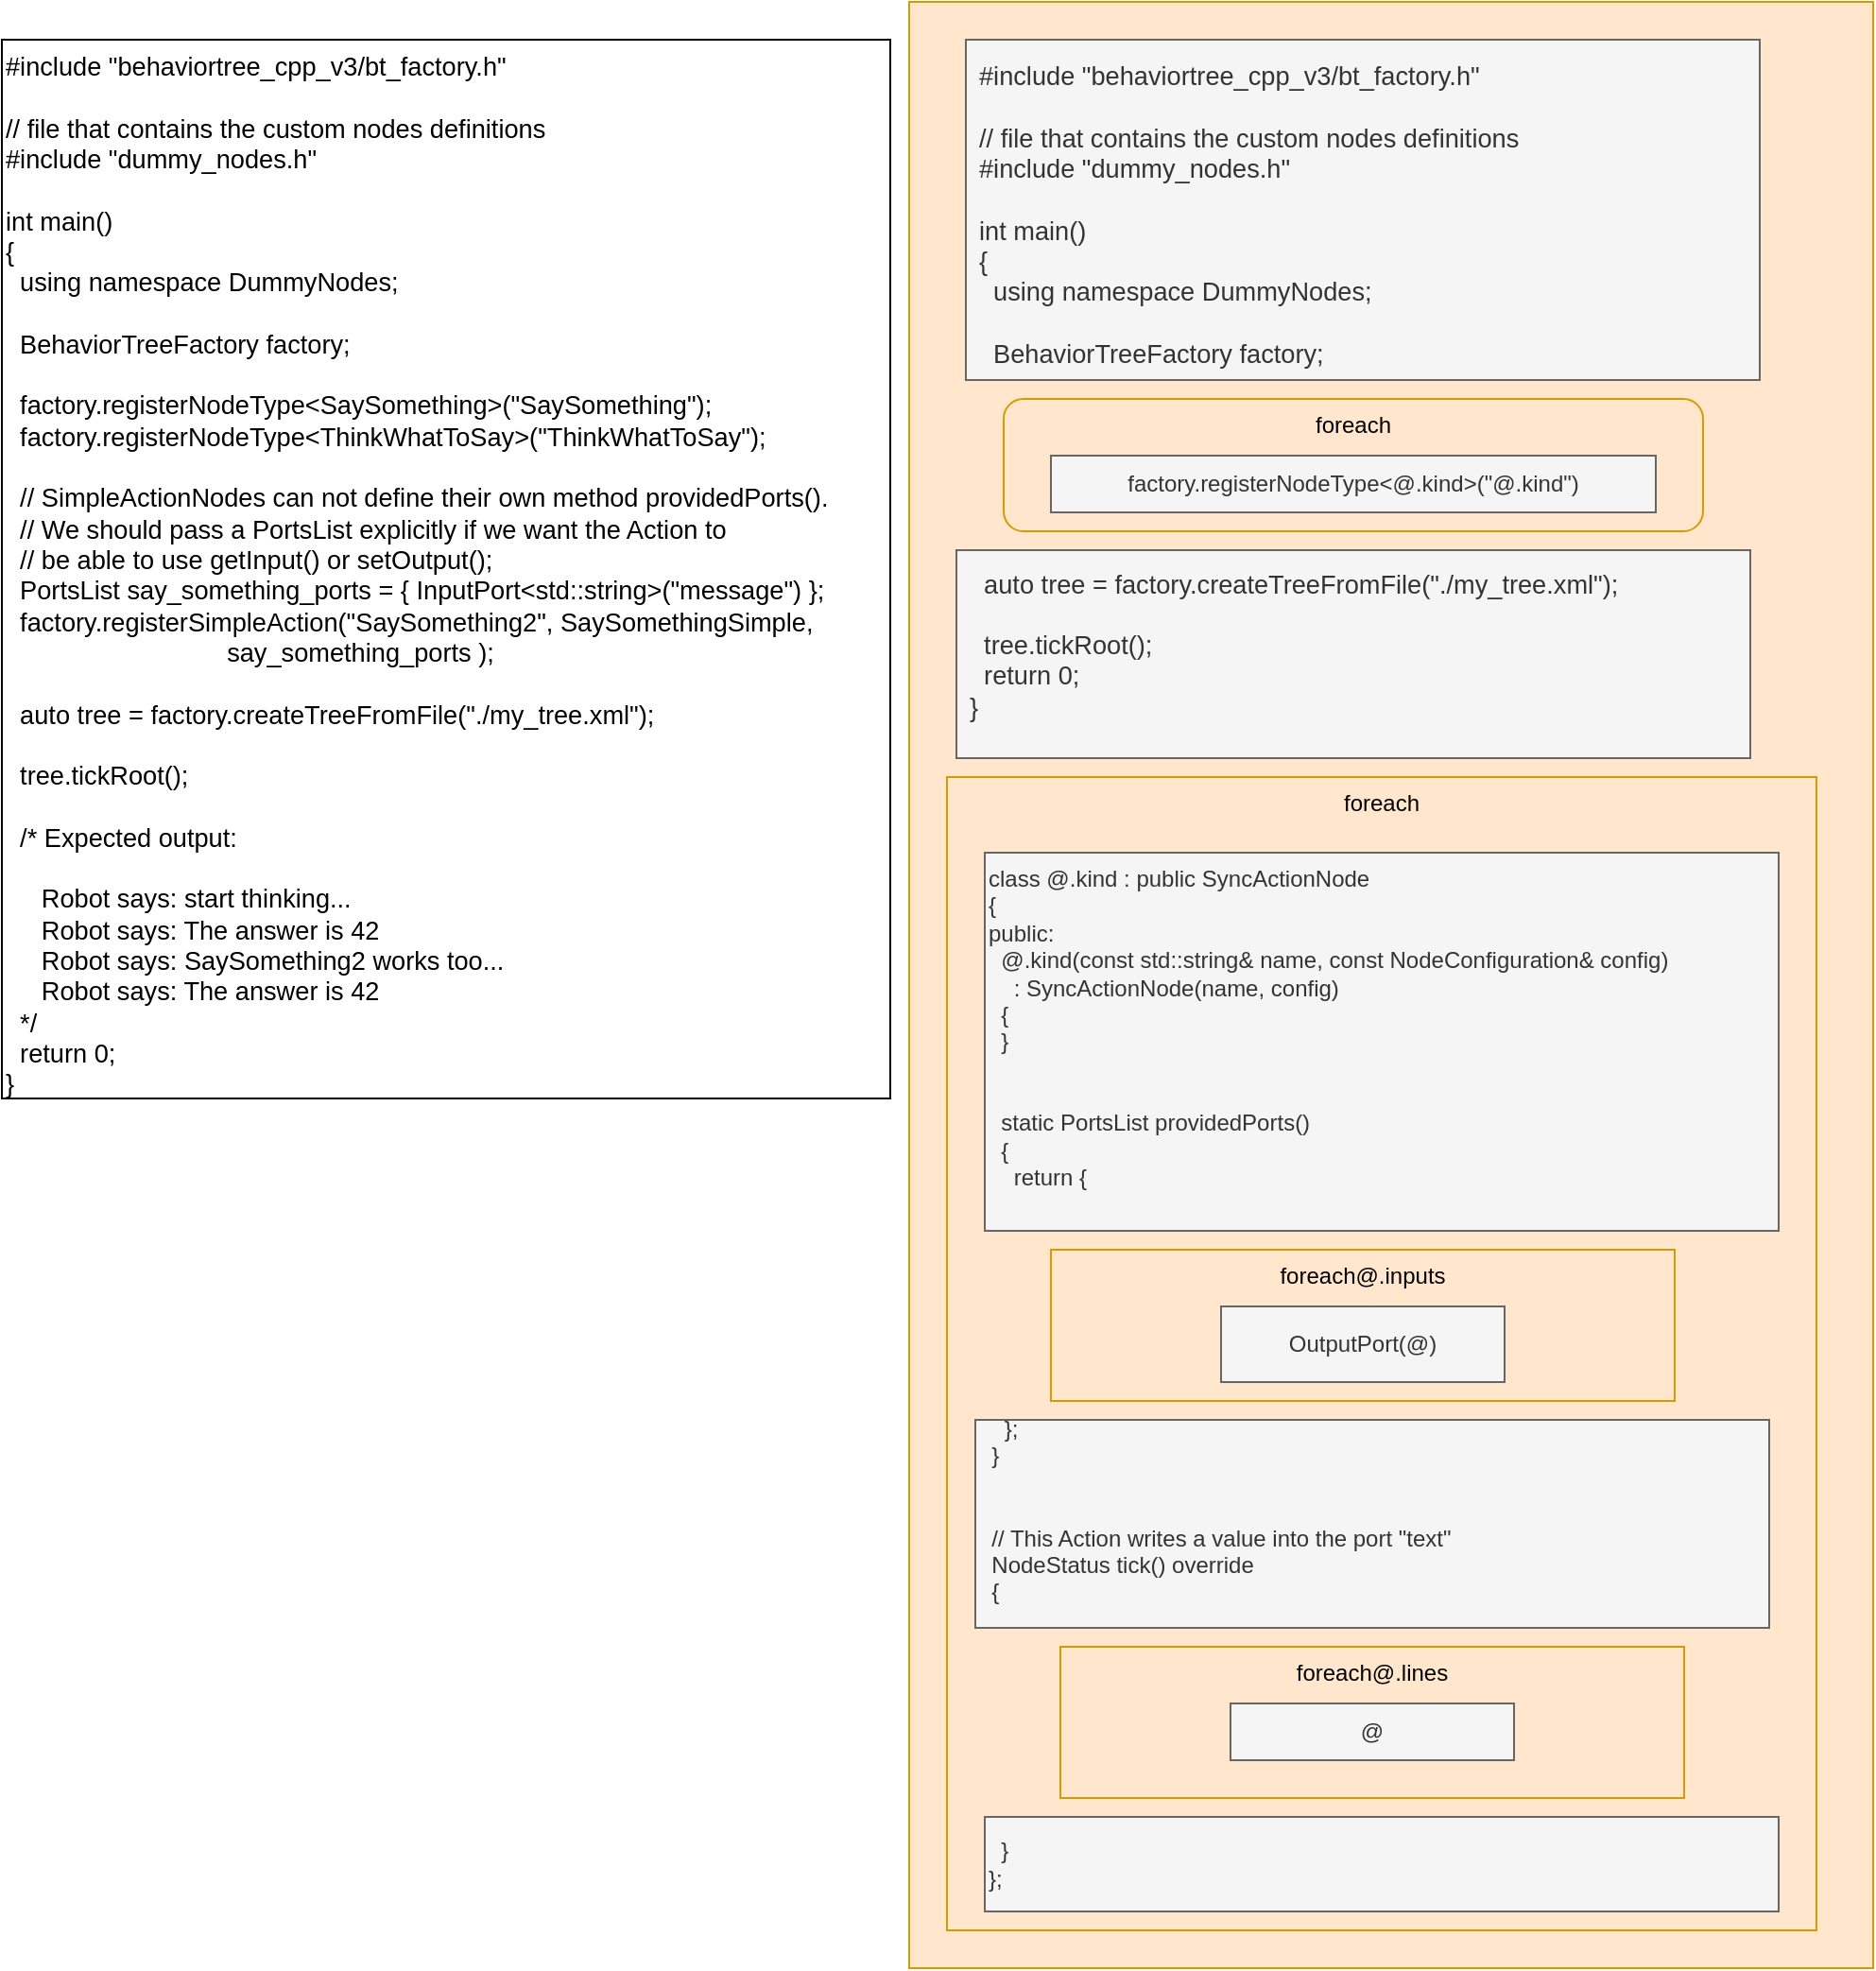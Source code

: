 <mxfile version="14.6.13" type="device"><diagram id="fXFrYCuuAlG7geQBxDCR" name="Page-1"><mxGraphModel dx="2212" dy="1612" grid="1" gridSize="10" guides="1" tooltips="1" connect="1" arrows="1" fold="1" page="1" pageScale="1" pageWidth="1100" pageHeight="850" math="0" shadow="0"><root><mxCell id="0"/><mxCell id="1" parent="0"/><mxCell id="29DH0mCel90zcqd0_ikR-16" value="" style="rounded=0;whiteSpace=wrap;html=1;align=center;fillColor=#ffe6cc;strokeColor=#d79b00;" vertex="1" parent="1"><mxGeometry x="570" y="530" width="510" height="1040" as="geometry"/></mxCell><mxCell id="29DH0mCel90zcqd0_ikR-4" value="&lt;div&gt;&lt;span style=&quot;font-size: 13.6px&quot;&gt;#include &quot;behaviortree_cpp_v3/bt_factory.h&quot;&lt;/span&gt;&lt;br&gt;&lt;/div&gt;&lt;div&gt;&lt;span style=&quot;font-size: 13.6px&quot;&gt;&lt;br&gt;&lt;/span&gt;&lt;/div&gt;&lt;div&gt;&lt;span style=&quot;font-size: 13.6px&quot;&gt;// file that contains the custom nodes definitions&lt;/span&gt;&lt;/div&gt;&lt;div&gt;&lt;span style=&quot;font-size: 13.6px&quot;&gt;#include &quot;dummy_nodes.h&quot;&lt;/span&gt;&lt;/div&gt;&lt;div&gt;&lt;span style=&quot;font-size: 13.6px&quot;&gt;&lt;br&gt;&lt;/span&gt;&lt;/div&gt;&lt;div&gt;&lt;span style=&quot;font-size: 13.6px&quot;&gt;int main()&lt;/span&gt;&lt;/div&gt;&lt;div&gt;&lt;span style=&quot;font-size: 13.6px&quot;&gt;{&lt;/span&gt;&lt;/div&gt;&lt;div&gt;&lt;span style=&quot;font-size: 13.6px&quot;&gt;&amp;nbsp; using namespace DummyNodes;&lt;/span&gt;&lt;/div&gt;&lt;div&gt;&lt;span style=&quot;font-size: 13.6px&quot;&gt;&lt;br&gt;&lt;/span&gt;&lt;/div&gt;&lt;div&gt;&lt;span style=&quot;font-size: 13.6px&quot;&gt;&amp;nbsp; BehaviorTreeFactory factory;&lt;/span&gt;&lt;/div&gt;&lt;div&gt;&lt;br&gt;&lt;/div&gt;" style="rounded=0;whiteSpace=wrap;html=1;align=left;spacingTop=5;spacingLeft=5;fillColor=#f5f5f5;strokeColor=#666666;fontColor=#333333;verticalAlign=top;" vertex="1" parent="1"><mxGeometry x="600" y="550" width="420" height="180" as="geometry"/></mxCell><mxCell id="29DH0mCel90zcqd0_ikR-1" value="&lt;div&gt;&lt;span style=&quot;font-size: 13.6px&quot;&gt;#include &quot;behaviortree_cpp_v3/bt_factory.h&quot;&lt;/span&gt;&lt;/div&gt;&lt;div&gt;&lt;span style=&quot;font-size: 13.6px&quot;&gt;&lt;br&gt;&lt;/span&gt;&lt;/div&gt;&lt;div&gt;&lt;span style=&quot;font-size: 13.6px&quot;&gt;// file that contains the custom nodes definitions&lt;/span&gt;&lt;/div&gt;&lt;div&gt;&lt;span style=&quot;font-size: 13.6px&quot;&gt;#include &quot;dummy_nodes.h&quot;&lt;/span&gt;&lt;/div&gt;&lt;div&gt;&lt;span style=&quot;font-size: 13.6px&quot;&gt;&lt;br&gt;&lt;/span&gt;&lt;/div&gt;&lt;div&gt;&lt;span style=&quot;font-size: 13.6px&quot;&gt;int main()&lt;/span&gt;&lt;/div&gt;&lt;div&gt;&lt;span style=&quot;font-size: 13.6px&quot;&gt;{&lt;/span&gt;&lt;/div&gt;&lt;div&gt;&lt;span style=&quot;font-size: 13.6px&quot;&gt;&amp;nbsp; using namespace DummyNodes;&lt;/span&gt;&lt;/div&gt;&lt;div&gt;&lt;span style=&quot;font-size: 13.6px&quot;&gt;&lt;br&gt;&lt;/span&gt;&lt;/div&gt;&lt;div&gt;&lt;span style=&quot;font-size: 13.6px&quot;&gt;&amp;nbsp; BehaviorTreeFactory factory;&lt;/span&gt;&lt;/div&gt;&lt;div&gt;&lt;span style=&quot;font-size: 13.6px&quot;&gt;&lt;br&gt;&lt;/span&gt;&lt;/div&gt;&lt;div&gt;&lt;span style=&quot;font-size: 13.6px&quot;&gt;&amp;nbsp; factory.registerNodeType&amp;lt;SaySomething&amp;gt;(&quot;SaySomething&quot;);&lt;/span&gt;&lt;/div&gt;&lt;div&gt;&lt;span style=&quot;font-size: 13.6px&quot;&gt;&amp;nbsp; factory.registerNodeType&amp;lt;ThinkWhatToSay&amp;gt;(&quot;ThinkWhatToSay&quot;);&lt;/span&gt;&lt;/div&gt;&lt;div&gt;&lt;span style=&quot;font-size: 13.6px&quot;&gt;&lt;br&gt;&lt;/span&gt;&lt;/div&gt;&lt;div&gt;&lt;span style=&quot;font-size: 13.6px&quot;&gt;&amp;nbsp; // SimpleActionNodes can not define their own method providedPorts().&lt;/span&gt;&lt;/div&gt;&lt;div&gt;&lt;span style=&quot;font-size: 13.6px&quot;&gt;&amp;nbsp; // We should pass a PortsList explicitly if we want the Action to&lt;/span&gt;&lt;/div&gt;&lt;div&gt;&lt;span style=&quot;font-size: 13.6px&quot;&gt;&amp;nbsp; // be able to use getInput() or setOutput();&lt;/span&gt;&lt;/div&gt;&lt;div&gt;&lt;span style=&quot;font-size: 13.6px&quot;&gt;&amp;nbsp; PortsList say_something_ports = { InputPort&amp;lt;std::string&amp;gt;(&quot;message&quot;) };&lt;/span&gt;&lt;/div&gt;&lt;div&gt;&lt;span style=&quot;font-size: 13.6px&quot;&gt;&amp;nbsp; factory.registerSimpleAction(&quot;SaySomething2&quot;, SaySomethingSimple,&lt;/span&gt;&lt;/div&gt;&lt;div&gt;&lt;span style=&quot;font-size: 13.6px&quot;&gt;&amp;nbsp; &amp;nbsp; &amp;nbsp; &amp;nbsp; &amp;nbsp; &amp;nbsp; &amp;nbsp; &amp;nbsp; &amp;nbsp; &amp;nbsp; &amp;nbsp; &amp;nbsp; &amp;nbsp; &amp;nbsp; &amp;nbsp; &amp;nbsp;say_something_ports );&lt;/span&gt;&lt;/div&gt;&lt;div&gt;&lt;span style=&quot;font-size: 13.6px&quot;&gt;&lt;br&gt;&lt;/span&gt;&lt;/div&gt;&lt;div&gt;&lt;span style=&quot;font-size: 13.6px&quot;&gt;&amp;nbsp; auto tree = factory.createTreeFromFile(&quot;./my_tree.xml&quot;);&lt;/span&gt;&lt;/div&gt;&lt;div&gt;&lt;span style=&quot;font-size: 13.6px&quot;&gt;&lt;br&gt;&lt;/span&gt;&lt;/div&gt;&lt;div&gt;&lt;span style=&quot;font-size: 13.6px&quot;&gt;&amp;nbsp; tree.tickRoot();&lt;/span&gt;&lt;/div&gt;&lt;div&gt;&lt;span style=&quot;font-size: 13.6px&quot;&gt;&lt;br&gt;&lt;/span&gt;&lt;/div&gt;&lt;div&gt;&lt;span style=&quot;font-size: 13.6px&quot;&gt;&amp;nbsp; /* Expected output:&lt;/span&gt;&lt;/div&gt;&lt;div&gt;&lt;span style=&quot;font-size: 13.6px&quot;&gt;&lt;br&gt;&lt;/span&gt;&lt;/div&gt;&lt;div&gt;&lt;span style=&quot;font-size: 13.6px&quot;&gt;&amp;nbsp; &amp;nbsp; &amp;nbsp;Robot says: start thinking...&lt;/span&gt;&lt;/div&gt;&lt;div&gt;&lt;span style=&quot;font-size: 13.6px&quot;&gt;&amp;nbsp; &amp;nbsp; &amp;nbsp;Robot says: The answer is 42&lt;/span&gt;&lt;/div&gt;&lt;div&gt;&lt;span style=&quot;font-size: 13.6px&quot;&gt;&amp;nbsp; &amp;nbsp; &amp;nbsp;Robot says: SaySomething2 works too...&lt;/span&gt;&lt;/div&gt;&lt;div&gt;&lt;span style=&quot;font-size: 13.6px&quot;&gt;&amp;nbsp; &amp;nbsp; &amp;nbsp;Robot says: The answer is 42&lt;/span&gt;&lt;/div&gt;&lt;div&gt;&lt;span style=&quot;font-size: 13.6px&quot;&gt;&amp;nbsp; */&lt;/span&gt;&lt;/div&gt;&lt;div&gt;&lt;span style=&quot;font-size: 13.6px&quot;&gt;&amp;nbsp; return 0;&lt;/span&gt;&lt;/div&gt;&lt;div&gt;&lt;span style=&quot;font-size: 13.6px&quot;&gt;}&lt;/span&gt;&lt;/div&gt;&lt;div&gt;&lt;br&gt;&lt;/div&gt;" style="rounded=0;whiteSpace=wrap;html=1;align=left;verticalAlign=top;" vertex="1" parent="1"><mxGeometry x="90" y="550" width="470" height="560" as="geometry"/></mxCell><mxCell id="29DH0mCel90zcqd0_ikR-5" value="" style="group" vertex="1" connectable="0" parent="1"><mxGeometry x="620" y="740" width="370" height="70" as="geometry"/></mxCell><mxCell id="29DH0mCel90zcqd0_ikR-2" value="foreach" style="rounded=1;whiteSpace=wrap;html=1;fillColor=#ffe6cc;strokeColor=#d79b00;verticalAlign=top;" vertex="1" parent="29DH0mCel90zcqd0_ikR-5"><mxGeometry width="370" height="70" as="geometry"/></mxCell><mxCell id="29DH0mCel90zcqd0_ikR-3" value="&lt;span&gt;factory.registerNodeType&amp;lt;@.kind&amp;gt;(&quot;@.kind&quot;)&lt;/span&gt;" style="rounded=0;whiteSpace=wrap;html=1;fillColor=#f5f5f5;strokeColor=#666666;fontColor=#333333;" vertex="1" parent="29DH0mCel90zcqd0_ikR-5"><mxGeometry x="25" y="30" width="320" height="30" as="geometry"/></mxCell><mxCell id="29DH0mCel90zcqd0_ikR-15" value="&lt;div&gt;&lt;span style=&quot;font-size: 13.6px&quot;&gt;&amp;nbsp; auto tree = factory.createTreeFromFile(&quot;./my_tree.xml&quot;);&lt;/span&gt;&lt;br&gt;&lt;/div&gt;&lt;div&gt;&lt;span style=&quot;font-size: 13.6px&quot;&gt;&lt;br&gt;&lt;/span&gt;&lt;/div&gt;&lt;div&gt;&lt;span style=&quot;font-size: 13.6px&quot;&gt;&amp;nbsp; tree.tickRoot();&lt;/span&gt;&lt;/div&gt;&lt;div&gt;&lt;span style=&quot;font-size: 13.6px&quot;&gt;&amp;nbsp; return 0;&lt;/span&gt;&lt;br&gt;&lt;/div&gt;&lt;div&gt;&lt;span style=&quot;font-size: 13.6px&quot;&gt;}&lt;/span&gt;&lt;/div&gt;&lt;div&gt;&lt;br&gt;&lt;/div&gt;" style="rounded=0;whiteSpace=wrap;html=1;align=left;spacingTop=5;spacingLeft=5;fillColor=#f5f5f5;strokeColor=#666666;fontColor=#333333;" vertex="1" parent="1"><mxGeometry x="595" y="820" width="420" height="110" as="geometry"/></mxCell><mxCell id="29DH0mCel90zcqd0_ikR-20" value="" style="group" vertex="1" connectable="0" parent="1"><mxGeometry x="590" y="940" width="460" height="610" as="geometry"/></mxCell><mxCell id="29DH0mCel90zcqd0_ikR-7" value="&lt;div&gt;foreach&lt;/div&gt;" style="rounded=0;whiteSpace=wrap;html=1;align=center;verticalAlign=top;fillColor=#ffe6cc;strokeColor=#d79b00;" vertex="1" parent="29DH0mCel90zcqd0_ikR-20"><mxGeometry width="460" height="610" as="geometry"/></mxCell><mxCell id="29DH0mCel90zcqd0_ikR-11" value="" style="group" vertex="1" connectable="0" parent="29DH0mCel90zcqd0_ikR-20"><mxGeometry x="55" y="250" width="330" height="80" as="geometry"/></mxCell><mxCell id="29DH0mCel90zcqd0_ikR-8" value="&lt;div&gt;&lt;span&gt;foreach@.inputs&lt;/span&gt;&lt;/div&gt;" style="rounded=0;whiteSpace=wrap;html=1;align=center;fillColor=#ffe6cc;strokeColor=#d79b00;verticalAlign=top;" vertex="1" parent="29DH0mCel90zcqd0_ikR-11"><mxGeometry width="330" height="80" as="geometry"/></mxCell><mxCell id="29DH0mCel90zcqd0_ikR-9" value="OutputPort(@)" style="rounded=0;whiteSpace=wrap;html=1;align=center;fillColor=#f5f5f5;strokeColor=#666666;fontColor=#333333;" vertex="1" parent="29DH0mCel90zcqd0_ikR-11"><mxGeometry x="90" y="30" width="150" height="40" as="geometry"/></mxCell><mxCell id="29DH0mCel90zcqd0_ikR-12" value="" style="group" vertex="1" connectable="0" parent="29DH0mCel90zcqd0_ikR-20"><mxGeometry x="60" y="460" width="330" height="80" as="geometry"/></mxCell><mxCell id="29DH0mCel90zcqd0_ikR-13" value="&lt;div&gt;&lt;span&gt;foreach@.lines&lt;/span&gt;&lt;/div&gt;" style="rounded=0;whiteSpace=wrap;html=1;align=center;fillColor=#ffe6cc;strokeColor=#d79b00;verticalAlign=top;" vertex="1" parent="29DH0mCel90zcqd0_ikR-12"><mxGeometry width="330" height="80" as="geometry"/></mxCell><mxCell id="29DH0mCel90zcqd0_ikR-14" value="@" style="rounded=0;whiteSpace=wrap;html=1;align=center;fillColor=#f5f5f5;strokeColor=#666666;fontColor=#333333;" vertex="1" parent="29DH0mCel90zcqd0_ikR-12"><mxGeometry x="90" y="30" width="150" height="30" as="geometry"/></mxCell><mxCell id="29DH0mCel90zcqd0_ikR-17" value="&lt;div&gt;&amp;nbsp; &amp;nbsp; };&lt;/div&gt;&lt;div&gt;&amp;nbsp; }&lt;/div&gt;&lt;div&gt;&lt;br&gt;&lt;/div&gt;&lt;div&gt;&lt;br&gt;&lt;/div&gt;&lt;div&gt;&lt;span&gt;&amp;nbsp; // This Action writes a value into the port &quot;text&quot;&lt;/span&gt;&lt;br&gt;&lt;/div&gt;&lt;div&gt;&amp;nbsp; NodeStatus tick() override&lt;/div&gt;&lt;div&gt;&amp;nbsp; {&lt;/div&gt;&lt;div&gt;&lt;br&gt;&lt;/div&gt;" style="rounded=0;whiteSpace=wrap;html=1;align=left;fillColor=#f5f5f5;strokeColor=#666666;fontColor=#333333;" vertex="1" parent="29DH0mCel90zcqd0_ikR-20"><mxGeometry x="15" y="340" width="420" height="110" as="geometry"/></mxCell><mxCell id="29DH0mCel90zcqd0_ikR-18" value="&lt;div&gt;&lt;br&gt;&lt;/div&gt;&lt;div&gt;&lt;span&gt;&amp;nbsp; }&lt;/span&gt;&lt;br&gt;&lt;/div&gt;&lt;div&gt;};&lt;/div&gt;&lt;div&gt;&lt;br&gt;&lt;/div&gt;" style="rounded=0;whiteSpace=wrap;html=1;align=left;fillColor=#f5f5f5;strokeColor=#666666;fontColor=#333333;" vertex="1" parent="29DH0mCel90zcqd0_ikR-20"><mxGeometry x="20" y="550" width="420" height="50" as="geometry"/></mxCell><mxCell id="29DH0mCel90zcqd0_ikR-19" value="&lt;div&gt;class @.kind : public SyncActionNode&lt;/div&gt;&lt;div&gt;{&lt;/div&gt;&lt;div&gt;public:&lt;/div&gt;&lt;div&gt;&amp;nbsp; @.kind(const std::string&amp;amp; name, const NodeConfiguration&amp;amp; config)&lt;/div&gt;&lt;div&gt;&amp;nbsp; &amp;nbsp; : SyncActionNode(name, config)&lt;/div&gt;&lt;div&gt;&amp;nbsp; {&lt;/div&gt;&lt;div&gt;&amp;nbsp; }&lt;/div&gt;&lt;div&gt;&lt;br&gt;&lt;/div&gt;&lt;div&gt;&lt;br&gt;&lt;/div&gt;&lt;div&gt;&amp;nbsp; static PortsList providedPorts()&lt;/div&gt;&lt;div&gt;&amp;nbsp; {&lt;/div&gt;&lt;div&gt;&amp;nbsp; &amp;nbsp; return {&amp;nbsp;&lt;/div&gt;&lt;div&gt;&lt;br&gt;&lt;/div&gt;" style="rounded=0;whiteSpace=wrap;html=1;align=left;fillColor=#f5f5f5;strokeColor=#666666;fontColor=#333333;" vertex="1" parent="29DH0mCel90zcqd0_ikR-20"><mxGeometry x="20" y="40" width="420" height="200" as="geometry"/></mxCell></root></mxGraphModel></diagram></mxfile>